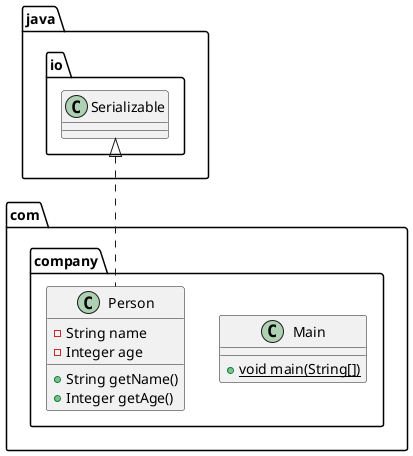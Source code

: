 @startuml
class com.company.Main {
+ {static} void main(String[])
}
class com.company.Person {
- String name
- Integer age
+ String getName()
+ Integer getAge()
}


java.io.Serializable <|.. com.company.Person
@enduml